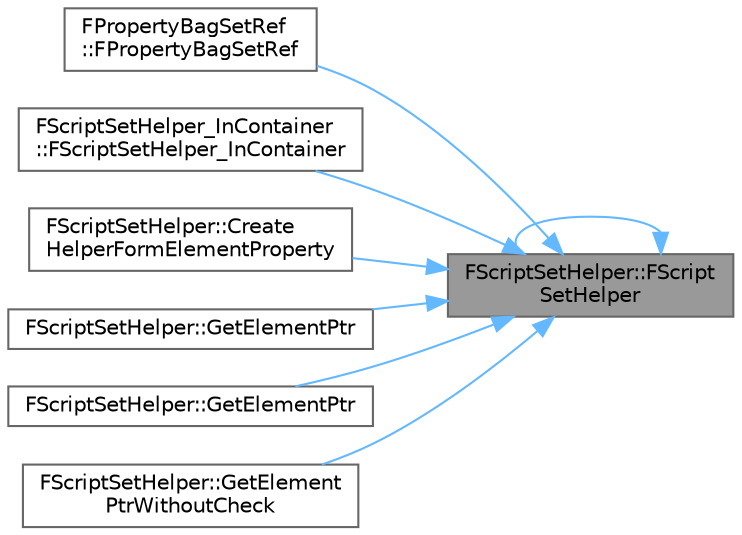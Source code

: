 digraph "FScriptSetHelper::FScriptSetHelper"
{
 // INTERACTIVE_SVG=YES
 // LATEX_PDF_SIZE
  bgcolor="transparent";
  edge [fontname=Helvetica,fontsize=10,labelfontname=Helvetica,labelfontsize=10];
  node [fontname=Helvetica,fontsize=10,shape=box,height=0.2,width=0.4];
  rankdir="RL";
  Node1 [id="Node000001",label="FScriptSetHelper::FScript\lSetHelper",height=0.2,width=0.4,color="gray40", fillcolor="grey60", style="filled", fontcolor="black",tooltip="Constructor, brings together a property and an instance of the property located in memory."];
  Node1 -> Node2 [id="edge1_Node000001_Node000002",dir="back",color="steelblue1",style="solid",tooltip=" "];
  Node2 [id="Node000002",label="FPropertyBagSetRef\l::FPropertyBagSetRef",height=0.2,width=0.4,color="grey40", fillcolor="white", style="filled",URL="$d7/d67/classFPropertyBagSetRef.html#aff29889771a4605dabff330b816b95ee",tooltip=" "];
  Node1 -> Node1 [id="edge2_Node000001_Node000001",dir="back",color="steelblue1",style="solid",tooltip=" "];
  Node1 -> Node3 [id="edge3_Node000001_Node000003",dir="back",color="steelblue1",style="solid",tooltip=" "];
  Node3 [id="Node000003",label="FScriptSetHelper_InContainer\l::FScriptSetHelper_InContainer",height=0.2,width=0.4,color="grey40", fillcolor="white", style="filled",URL="$da/d24/classFScriptSetHelper__InContainer.html#a4260f241ac2f37381d739e5c3d11a25a",tooltip=" "];
  Node1 -> Node4 [id="edge4_Node000001_Node000004",dir="back",color="steelblue1",style="solid",tooltip=" "];
  Node4 [id="Node000004",label="FScriptSetHelper::Create\lHelperFormElementProperty",height=0.2,width=0.4,color="grey40", fillcolor="white", style="filled",URL="$df/d52/classFScriptSetHelper.html#af95ff858a7c95ad0aff904a79851867c",tooltip=" "];
  Node1 -> Node5 [id="edge5_Node000001_Node000005",dir="back",color="steelblue1",style="solid",tooltip=" "];
  Node5 [id="Node000005",label="FScriptSetHelper::GetElementPtr",height=0.2,width=0.4,color="grey40", fillcolor="white", style="filled",URL="$df/d52/classFScriptSetHelper.html#acbdba850fff8d3f42a42e42e23946d0d",tooltip="Returns a uint8 pointer to the element in the set."];
  Node1 -> Node6 [id="edge6_Node000001_Node000006",dir="back",color="steelblue1",style="solid",tooltip=" "];
  Node6 [id="Node000006",label="FScriptSetHelper::GetElementPtr",height=0.2,width=0.4,color="grey40", fillcolor="white", style="filled",URL="$df/d52/classFScriptSetHelper.html#a407158c69152478269f189dd3df363af",tooltip="Returns a uint8 pointer to the element in the set."];
  Node1 -> Node7 [id="edge7_Node000001_Node000007",dir="back",color="steelblue1",style="solid",tooltip=" "];
  Node7 [id="Node000007",label="FScriptSetHelper::GetElement\lPtrWithoutCheck",height=0.2,width=0.4,color="grey40", fillcolor="white", style="filled",URL="$df/d52/classFScriptSetHelper.html#a667741da1b3abaadf5b2b1fd27930654",tooltip="Returns a uint8 pointer to the element in the array without checking the index."];
}
